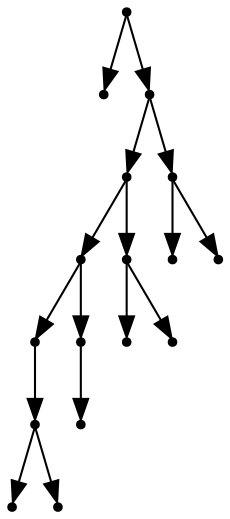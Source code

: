 digraph {
  16 [shape=point];
  0 [shape=point];
  15 [shape=point];
  11 [shape=point];
  7 [shape=point];
  4 [shape=point];
  3 [shape=point];
  1 [shape=point];
  2 [shape=point];
  6 [shape=point];
  5 [shape=point];
  10 [shape=point];
  8 [shape=point];
  9 [shape=point];
  14 [shape=point];
  12 [shape=point];
  13 [shape=point];
16 -> 0;
16 -> 15;
15 -> 11;
11 -> 7;
7 -> 4;
4 -> 3;
3 -> 1;
3 -> 2;
7 -> 6;
6 -> 5;
11 -> 10;
10 -> 8;
10 -> 9;
15 -> 14;
14 -> 12;
14 -> 13;
}
